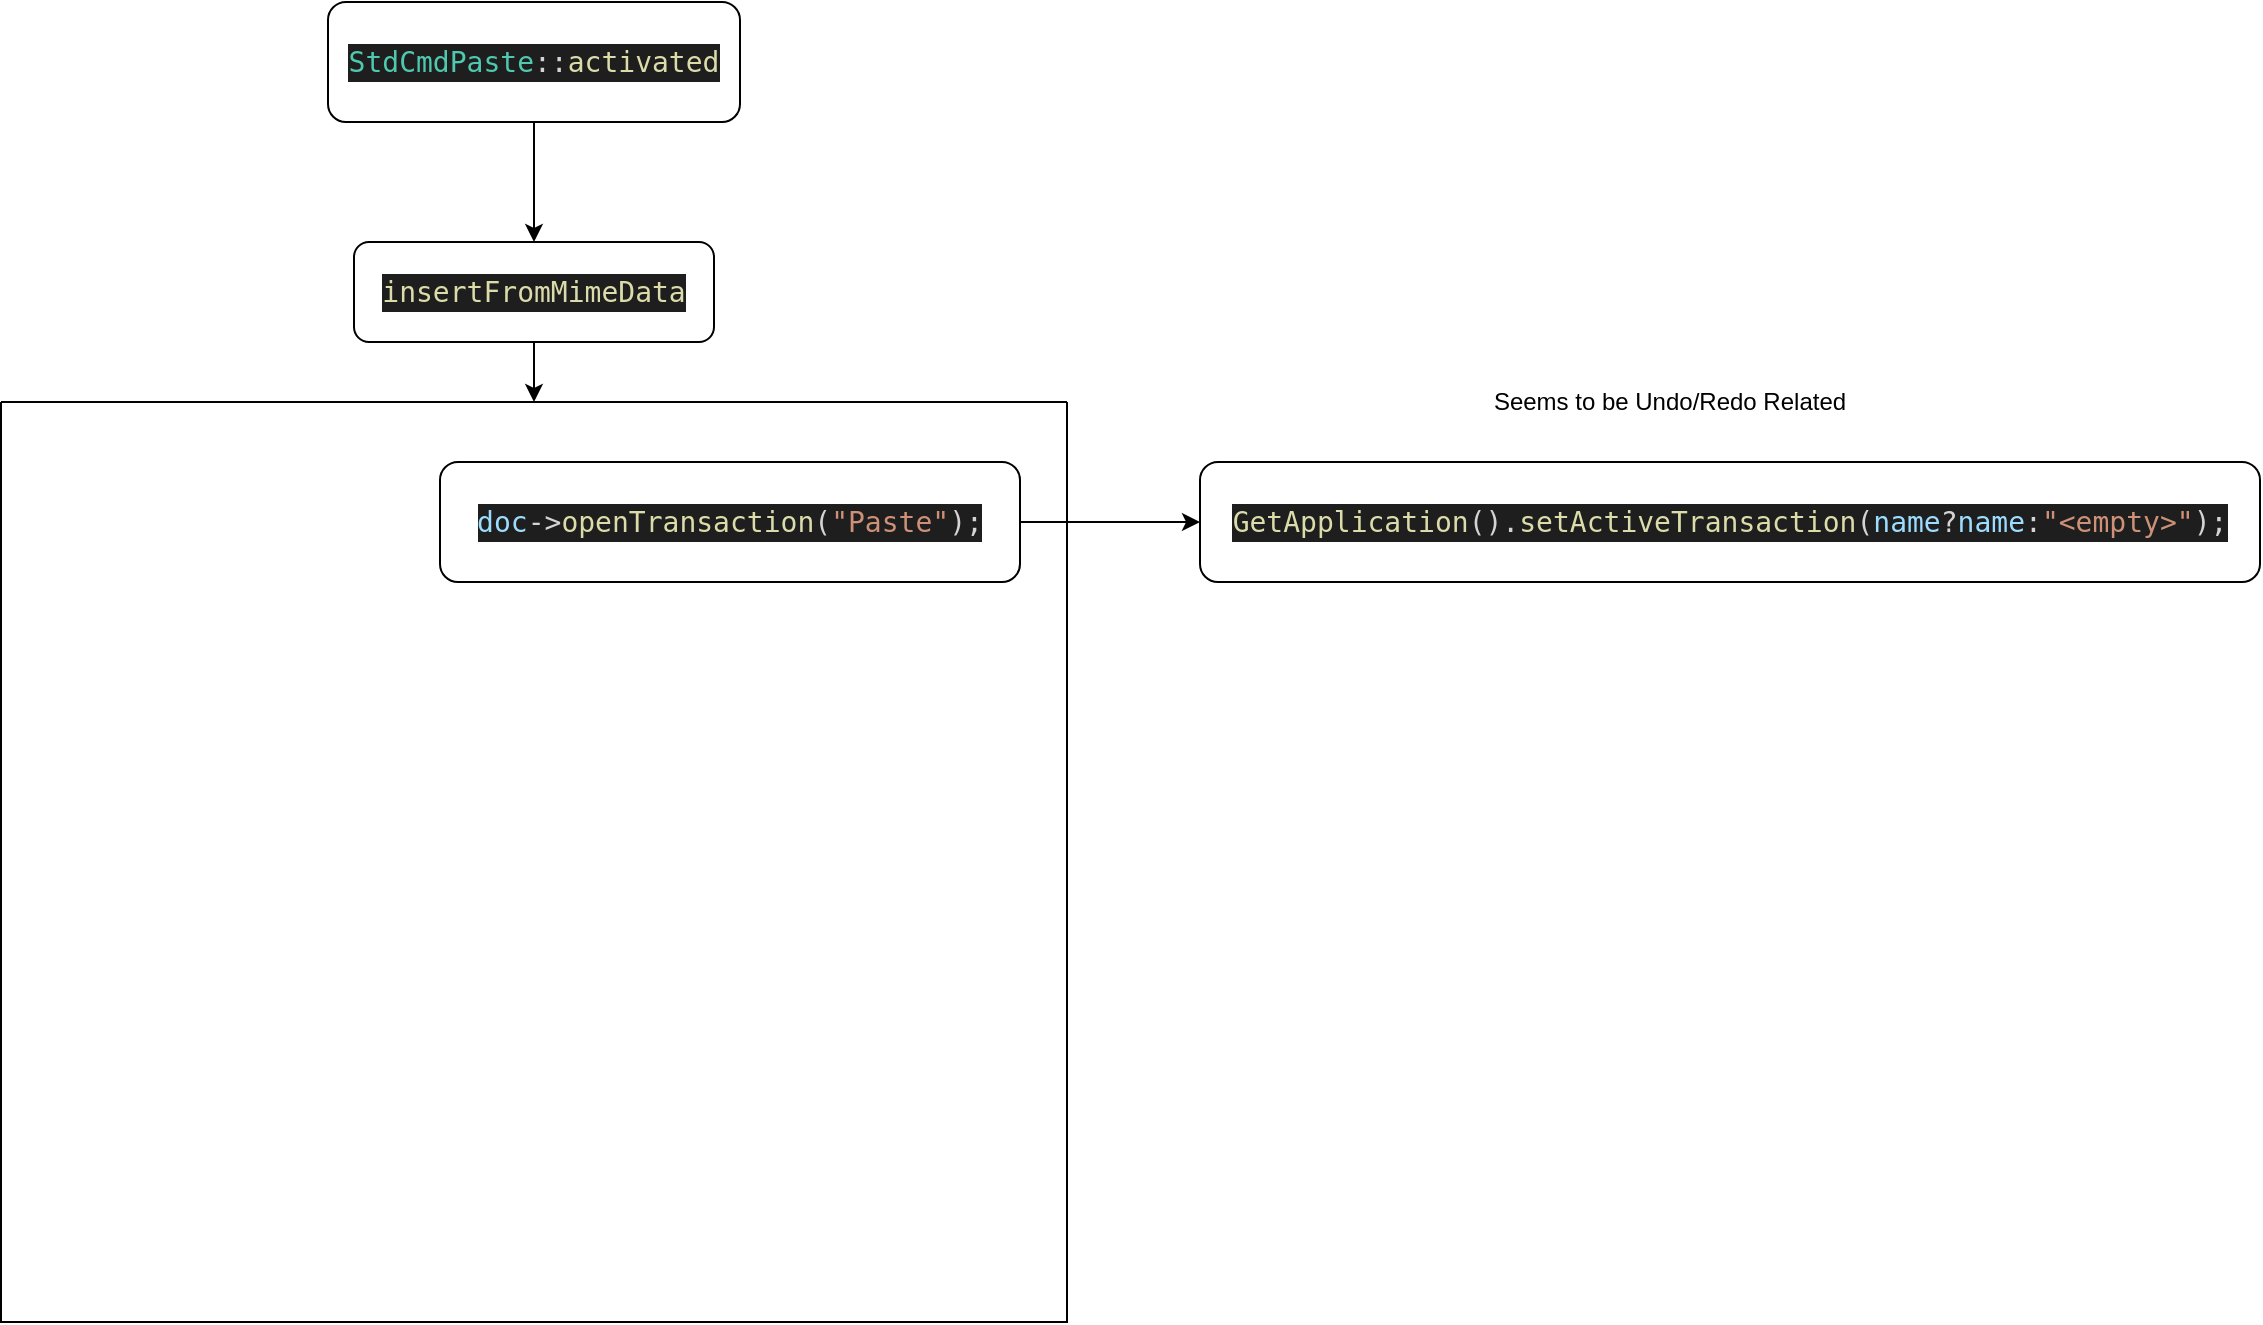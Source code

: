 <mxfile version="20.1.4" type="github"><diagram id="yLv3JYff7LEZBGskIHyv" name="Page-1"><mxGraphModel dx="1813" dy="1153" grid="1" gridSize="10" guides="1" tooltips="1" connect="1" arrows="1" fold="1" page="1" pageScale="1" pageWidth="827" pageHeight="1169" math="0" shadow="0"><root><mxCell id="0"/><mxCell id="1" parent="0"/><mxCell id="nbrZFCDqP75PN8uy-wg--3" style="edgeStyle=orthogonalEdgeStyle;rounded=0;orthogonalLoop=1;jettySize=auto;html=1;exitX=0.5;exitY=1;exitDx=0;exitDy=0;entryX=0.5;entryY=0;entryDx=0;entryDy=0;" parent="1" source="nbrZFCDqP75PN8uy-wg--1" target="nbrZFCDqP75PN8uy-wg--2" edge="1"><mxGeometry relative="1" as="geometry"/></mxCell><mxCell id="nbrZFCDqP75PN8uy-wg--1" value="&lt;div style=&quot;color: rgb(212, 212, 212); background-color: rgb(30, 30, 30); font-family: &amp;quot;Droid Sans Mono&amp;quot;, &amp;quot;monospace&amp;quot;, monospace; font-weight: normal; font-size: 14px; line-height: 19px;&quot;&gt;&lt;div&gt;&lt;div style=&quot;color: rgb(212, 212, 212); background-color: rgb(30, 30, 30); font-family: &amp;quot;Droid Sans Mono&amp;quot;, &amp;quot;monospace&amp;quot;, monospace; font-weight: normal; font-size: 14px; line-height: 19px;&quot;&gt;&lt;div&gt;&lt;span style=&quot;color: #4ec9b0;&quot;&gt;StdCmdPaste&lt;/span&gt;&lt;span style=&quot;color: #d4d4d4;&quot;&gt;::&lt;/span&gt;&lt;span style=&quot;color: #dcdcaa;&quot;&gt;activated&lt;/span&gt;&lt;/div&gt;&lt;/div&gt;&lt;/div&gt;&lt;/div&gt;" style="rounded=1;whiteSpace=wrap;html=1;" parent="1" vertex="1"><mxGeometry x="294" y="340" width="206" height="60" as="geometry"/></mxCell><mxCell id="F9WaxRBCYqItP6JU5DqU-3" style="edgeStyle=orthogonalEdgeStyle;rounded=0;orthogonalLoop=1;jettySize=auto;html=1;exitX=0.5;exitY=1;exitDx=0;exitDy=0;entryX=0.5;entryY=0;entryDx=0;entryDy=0;" edge="1" parent="1" source="nbrZFCDqP75PN8uy-wg--2" target="F9WaxRBCYqItP6JU5DqU-2"><mxGeometry relative="1" as="geometry"/></mxCell><mxCell id="nbrZFCDqP75PN8uy-wg--2" value="&lt;div style=&quot;color: rgb(212, 212, 212); background-color: rgb(30, 30, 30); font-family: &amp;quot;Droid Sans Mono&amp;quot;, &amp;quot;monospace&amp;quot;, monospace; font-weight: normal; font-size: 14px; line-height: 19px;&quot;&gt;&lt;div&gt;&lt;span style=&quot;color: #dcdcaa;&quot;&gt;insertFromMimeData&lt;/span&gt;&lt;/div&gt;&lt;/div&gt;" style="rounded=1;whiteSpace=wrap;html=1;" parent="1" vertex="1"><mxGeometry x="307" y="460" width="180" height="50" as="geometry"/></mxCell><mxCell id="F9WaxRBCYqItP6JU5DqU-2" value="" style="swimlane;startSize=0;" vertex="1" parent="1"><mxGeometry x="130.5" y="540" width="533" height="460" as="geometry"/></mxCell><mxCell id="F9WaxRBCYqItP6JU5DqU-4" value="&lt;div style=&quot;color: rgb(212, 212, 212); background-color: rgb(30, 30, 30); font-family: &amp;quot;Droid Sans Mono&amp;quot;, &amp;quot;monospace&amp;quot;, monospace; font-weight: normal; font-size: 14px; line-height: 19px;&quot;&gt;&lt;div&gt;&lt;span style=&quot;color: #9cdcfe;&quot;&gt;doc&lt;/span&gt;&lt;span style=&quot;color: #d4d4d4;&quot;&gt;-&amp;gt;&lt;/span&gt;&lt;span style=&quot;color: #dcdcaa;&quot;&gt;openTransaction&lt;/span&gt;&lt;span style=&quot;color: #d4d4d4;&quot;&gt;(&lt;/span&gt;&lt;span style=&quot;color: #ce9178;&quot;&gt;&quot;Paste&quot;&lt;/span&gt;&lt;span style=&quot;color: #d4d4d4;&quot;&gt;);&lt;/span&gt;&lt;/div&gt;&lt;/div&gt;" style="rounded=1;whiteSpace=wrap;html=1;" vertex="1" parent="F9WaxRBCYqItP6JU5DqU-2"><mxGeometry x="219.5" y="30" width="290" height="60" as="geometry"/></mxCell><mxCell id="F9WaxRBCYqItP6JU5DqU-6" value="&lt;div style=&quot;color: rgb(212, 212, 212); background-color: rgb(30, 30, 30); font-family: &amp;quot;Droid Sans Mono&amp;quot;, &amp;quot;monospace&amp;quot;, monospace; font-weight: normal; font-size: 14px; line-height: 19px;&quot;&gt;&lt;div&gt;&lt;span style=&quot;color: #dcdcaa;&quot;&gt;GetApplication&lt;/span&gt;&lt;span style=&quot;color: #d4d4d4;&quot;&gt;().&lt;/span&gt;&lt;span style=&quot;color: #dcdcaa;&quot;&gt;setActiveTransaction&lt;/span&gt;&lt;span style=&quot;color: #d4d4d4;&quot;&gt;(&lt;/span&gt;&lt;span style=&quot;color: #9cdcfe;&quot;&gt;name&lt;/span&gt;&lt;span style=&quot;color: #d4d4d4;&quot;&gt;?&lt;/span&gt;&lt;span style=&quot;color: #9cdcfe;&quot;&gt;name&lt;/span&gt;&lt;span style=&quot;color: #d4d4d4;&quot;&gt;:&lt;/span&gt;&lt;span style=&quot;color: #ce9178;&quot;&gt;&quot;&amp;lt;empty&amp;gt;&quot;&lt;/span&gt;&lt;span style=&quot;color: #d4d4d4;&quot;&gt;);&lt;/span&gt;&lt;/div&gt;&lt;/div&gt;" style="rounded=1;whiteSpace=wrap;html=1;" vertex="1" parent="1"><mxGeometry x="730" y="570" width="530" height="60" as="geometry"/></mxCell><mxCell id="F9WaxRBCYqItP6JU5DqU-7" style="edgeStyle=orthogonalEdgeStyle;rounded=0;orthogonalLoop=1;jettySize=auto;html=1;exitX=1;exitY=0.5;exitDx=0;exitDy=0;entryX=0;entryY=0.5;entryDx=0;entryDy=0;" edge="1" parent="1" source="F9WaxRBCYqItP6JU5DqU-4" target="F9WaxRBCYqItP6JU5DqU-6"><mxGeometry relative="1" as="geometry"/></mxCell><mxCell id="F9WaxRBCYqItP6JU5DqU-8" value="Seems to be Undo/Redo Related" style="text;html=1;strokeColor=none;fillColor=none;align=center;verticalAlign=middle;whiteSpace=wrap;rounded=0;" vertex="1" parent="1"><mxGeometry x="780" y="520" width="370" height="40" as="geometry"/></mxCell></root></mxGraphModel></diagram></mxfile>